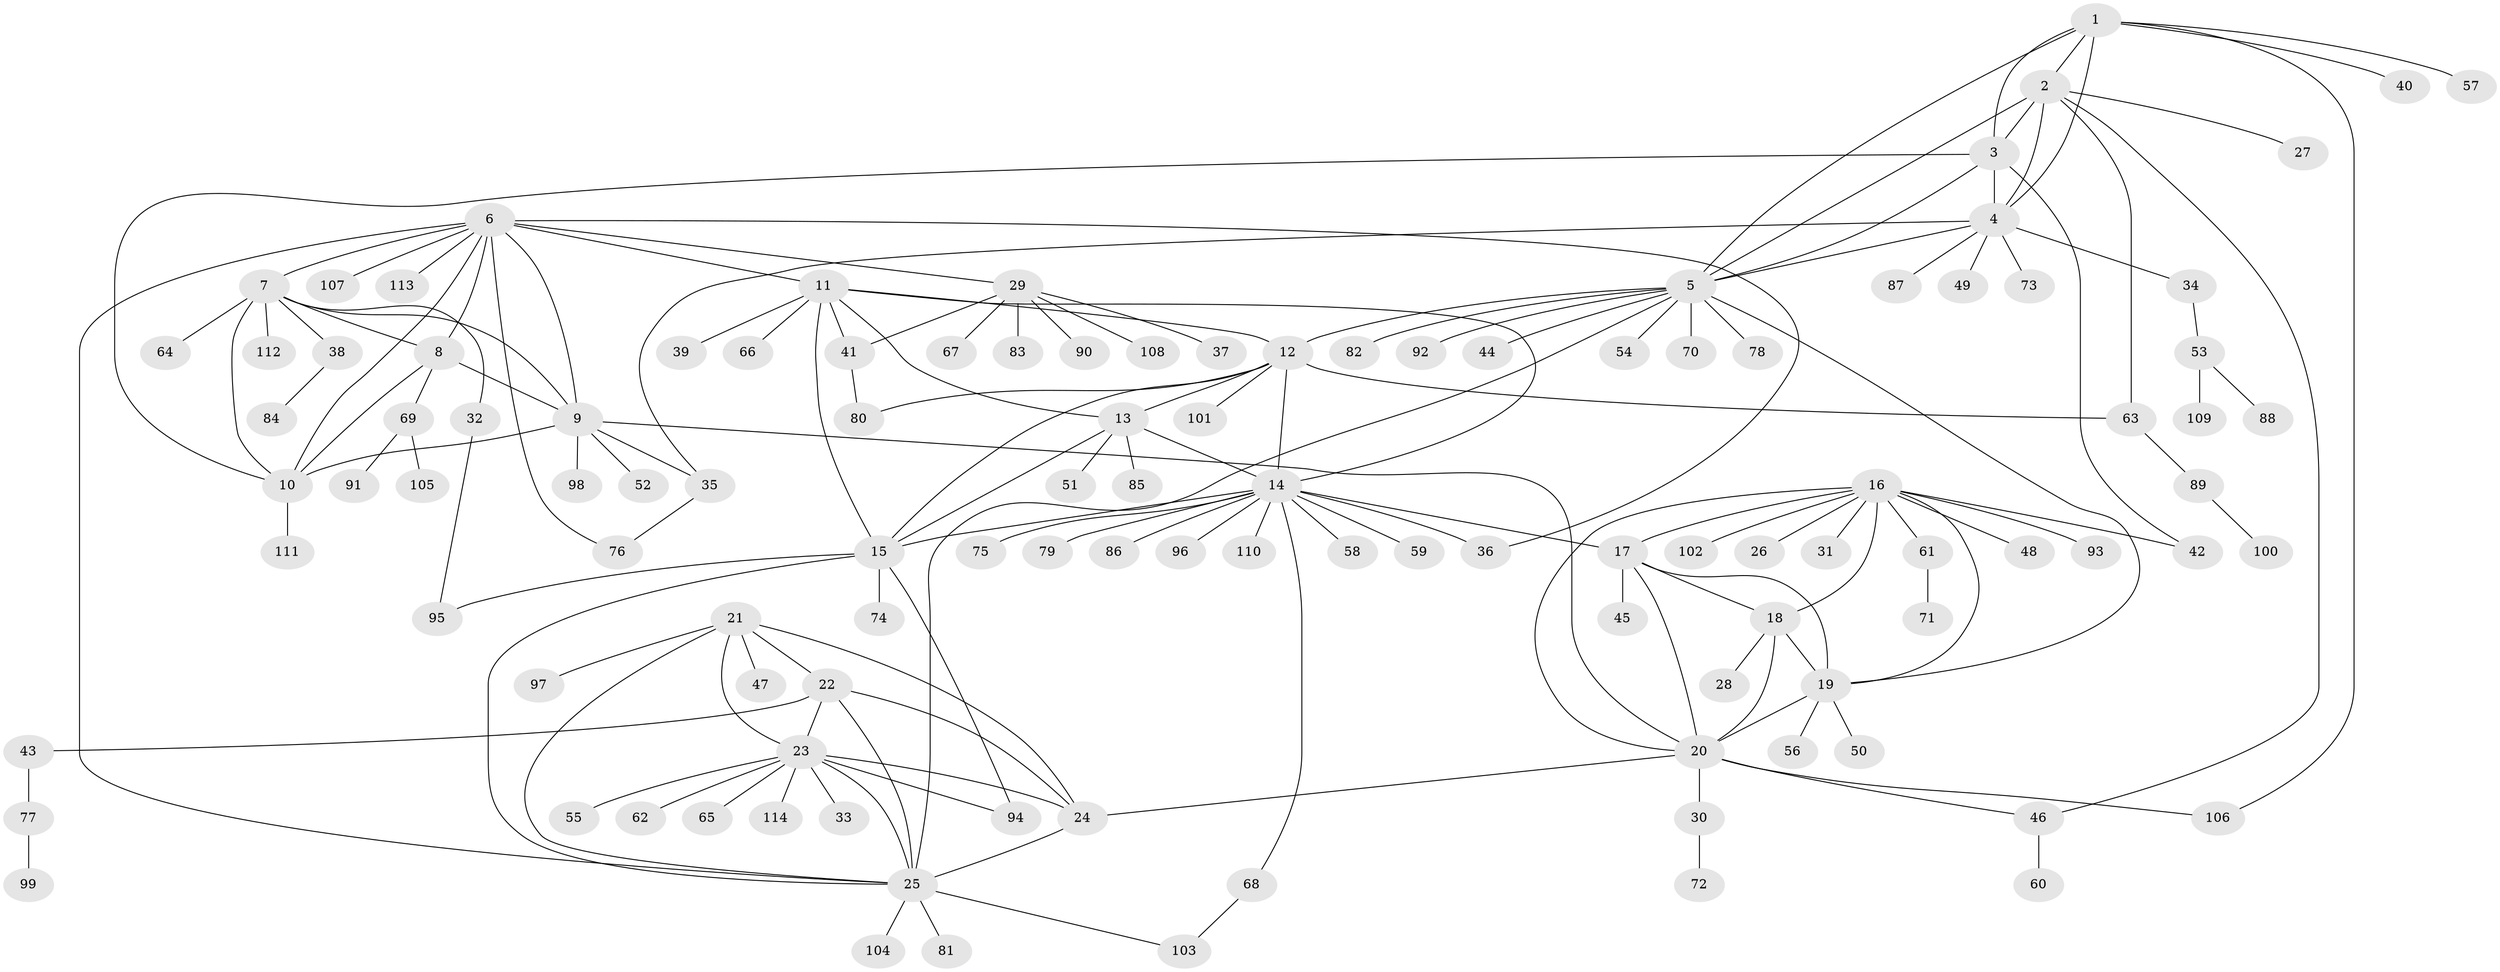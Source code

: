 // coarse degree distribution, {6: 0.017543859649122806, 9: 0.017543859649122806, 5: 0.017543859649122806, 7: 0.03508771929824561, 4: 0.017543859649122806, 3: 0.017543859649122806, 1: 0.7719298245614035, 12: 0.03508771929824561, 2: 0.03508771929824561, 13: 0.017543859649122806, 10: 0.017543859649122806}
// Generated by graph-tools (version 1.1) at 2025/57/03/04/25 21:57:31]
// undirected, 114 vertices, 161 edges
graph export_dot {
graph [start="1"]
  node [color=gray90,style=filled];
  1;
  2;
  3;
  4;
  5;
  6;
  7;
  8;
  9;
  10;
  11;
  12;
  13;
  14;
  15;
  16;
  17;
  18;
  19;
  20;
  21;
  22;
  23;
  24;
  25;
  26;
  27;
  28;
  29;
  30;
  31;
  32;
  33;
  34;
  35;
  36;
  37;
  38;
  39;
  40;
  41;
  42;
  43;
  44;
  45;
  46;
  47;
  48;
  49;
  50;
  51;
  52;
  53;
  54;
  55;
  56;
  57;
  58;
  59;
  60;
  61;
  62;
  63;
  64;
  65;
  66;
  67;
  68;
  69;
  70;
  71;
  72;
  73;
  74;
  75;
  76;
  77;
  78;
  79;
  80;
  81;
  82;
  83;
  84;
  85;
  86;
  87;
  88;
  89;
  90;
  91;
  92;
  93;
  94;
  95;
  96;
  97;
  98;
  99;
  100;
  101;
  102;
  103;
  104;
  105;
  106;
  107;
  108;
  109;
  110;
  111;
  112;
  113;
  114;
  1 -- 2;
  1 -- 3;
  1 -- 4;
  1 -- 5;
  1 -- 40;
  1 -- 57;
  1 -- 106;
  2 -- 3;
  2 -- 4;
  2 -- 5;
  2 -- 27;
  2 -- 46;
  2 -- 63;
  3 -- 4;
  3 -- 5;
  3 -- 10;
  3 -- 42;
  4 -- 5;
  4 -- 34;
  4 -- 35;
  4 -- 49;
  4 -- 73;
  4 -- 87;
  5 -- 12;
  5 -- 19;
  5 -- 25;
  5 -- 44;
  5 -- 54;
  5 -- 70;
  5 -- 78;
  5 -- 82;
  5 -- 92;
  6 -- 7;
  6 -- 8;
  6 -- 9;
  6 -- 10;
  6 -- 11;
  6 -- 25;
  6 -- 29;
  6 -- 36;
  6 -- 76;
  6 -- 107;
  6 -- 113;
  7 -- 8;
  7 -- 9;
  7 -- 10;
  7 -- 32;
  7 -- 38;
  7 -- 64;
  7 -- 112;
  8 -- 9;
  8 -- 10;
  8 -- 69;
  9 -- 10;
  9 -- 20;
  9 -- 35;
  9 -- 52;
  9 -- 98;
  10 -- 111;
  11 -- 12;
  11 -- 13;
  11 -- 14;
  11 -- 15;
  11 -- 39;
  11 -- 41;
  11 -- 66;
  12 -- 13;
  12 -- 14;
  12 -- 15;
  12 -- 63;
  12 -- 80;
  12 -- 101;
  13 -- 14;
  13 -- 15;
  13 -- 51;
  13 -- 85;
  14 -- 15;
  14 -- 17;
  14 -- 36;
  14 -- 58;
  14 -- 59;
  14 -- 68;
  14 -- 75;
  14 -- 79;
  14 -- 86;
  14 -- 96;
  14 -- 110;
  15 -- 25;
  15 -- 74;
  15 -- 94;
  15 -- 95;
  16 -- 17;
  16 -- 18;
  16 -- 19;
  16 -- 20;
  16 -- 26;
  16 -- 31;
  16 -- 42;
  16 -- 48;
  16 -- 61;
  16 -- 93;
  16 -- 102;
  17 -- 18;
  17 -- 19;
  17 -- 20;
  17 -- 45;
  18 -- 19;
  18 -- 20;
  18 -- 28;
  19 -- 20;
  19 -- 50;
  19 -- 56;
  20 -- 24;
  20 -- 30;
  20 -- 46;
  20 -- 106;
  21 -- 22;
  21 -- 23;
  21 -- 24;
  21 -- 25;
  21 -- 47;
  21 -- 97;
  22 -- 23;
  22 -- 24;
  22 -- 25;
  22 -- 43;
  23 -- 24;
  23 -- 25;
  23 -- 33;
  23 -- 55;
  23 -- 62;
  23 -- 65;
  23 -- 94;
  23 -- 114;
  24 -- 25;
  25 -- 81;
  25 -- 103;
  25 -- 104;
  29 -- 37;
  29 -- 41;
  29 -- 67;
  29 -- 83;
  29 -- 90;
  29 -- 108;
  30 -- 72;
  32 -- 95;
  34 -- 53;
  35 -- 76;
  38 -- 84;
  41 -- 80;
  43 -- 77;
  46 -- 60;
  53 -- 88;
  53 -- 109;
  61 -- 71;
  63 -- 89;
  68 -- 103;
  69 -- 91;
  69 -- 105;
  77 -- 99;
  89 -- 100;
}
